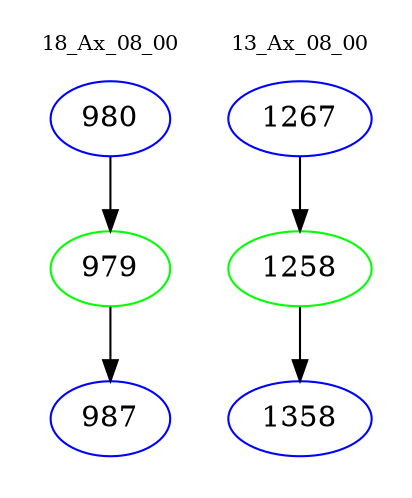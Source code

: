 digraph{
subgraph cluster_0 {
color = white
label = "18_Ax_08_00";
fontsize=10;
T0_980 [label="980", color="blue"]
T0_980 -> T0_979 [color="black"]
T0_979 [label="979", color="green"]
T0_979 -> T0_987 [color="black"]
T0_987 [label="987", color="blue"]
}
subgraph cluster_1 {
color = white
label = "13_Ax_08_00";
fontsize=10;
T1_1267 [label="1267", color="blue"]
T1_1267 -> T1_1258 [color="black"]
T1_1258 [label="1258", color="green"]
T1_1258 -> T1_1358 [color="black"]
T1_1358 [label="1358", color="blue"]
}
}
